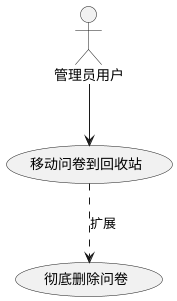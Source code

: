/** 标题注释区
@startuml
'配置区

' 顶部
'header 食途科技
'title 登录/注册
'主体区

管理员用户 --> (移动问卷到回收站)
(移动问卷到回收站) ..> (彻底删除问卷) : 扩展

'尾部
'caption
'说明:
'登录/注册用例
'
'end caption


'样式区
<style>

caption{
FontColor Black
}
header{
FontColor Black
FontSize 18
}
</style>

@enduml

@startuml
help themes
@enduml
